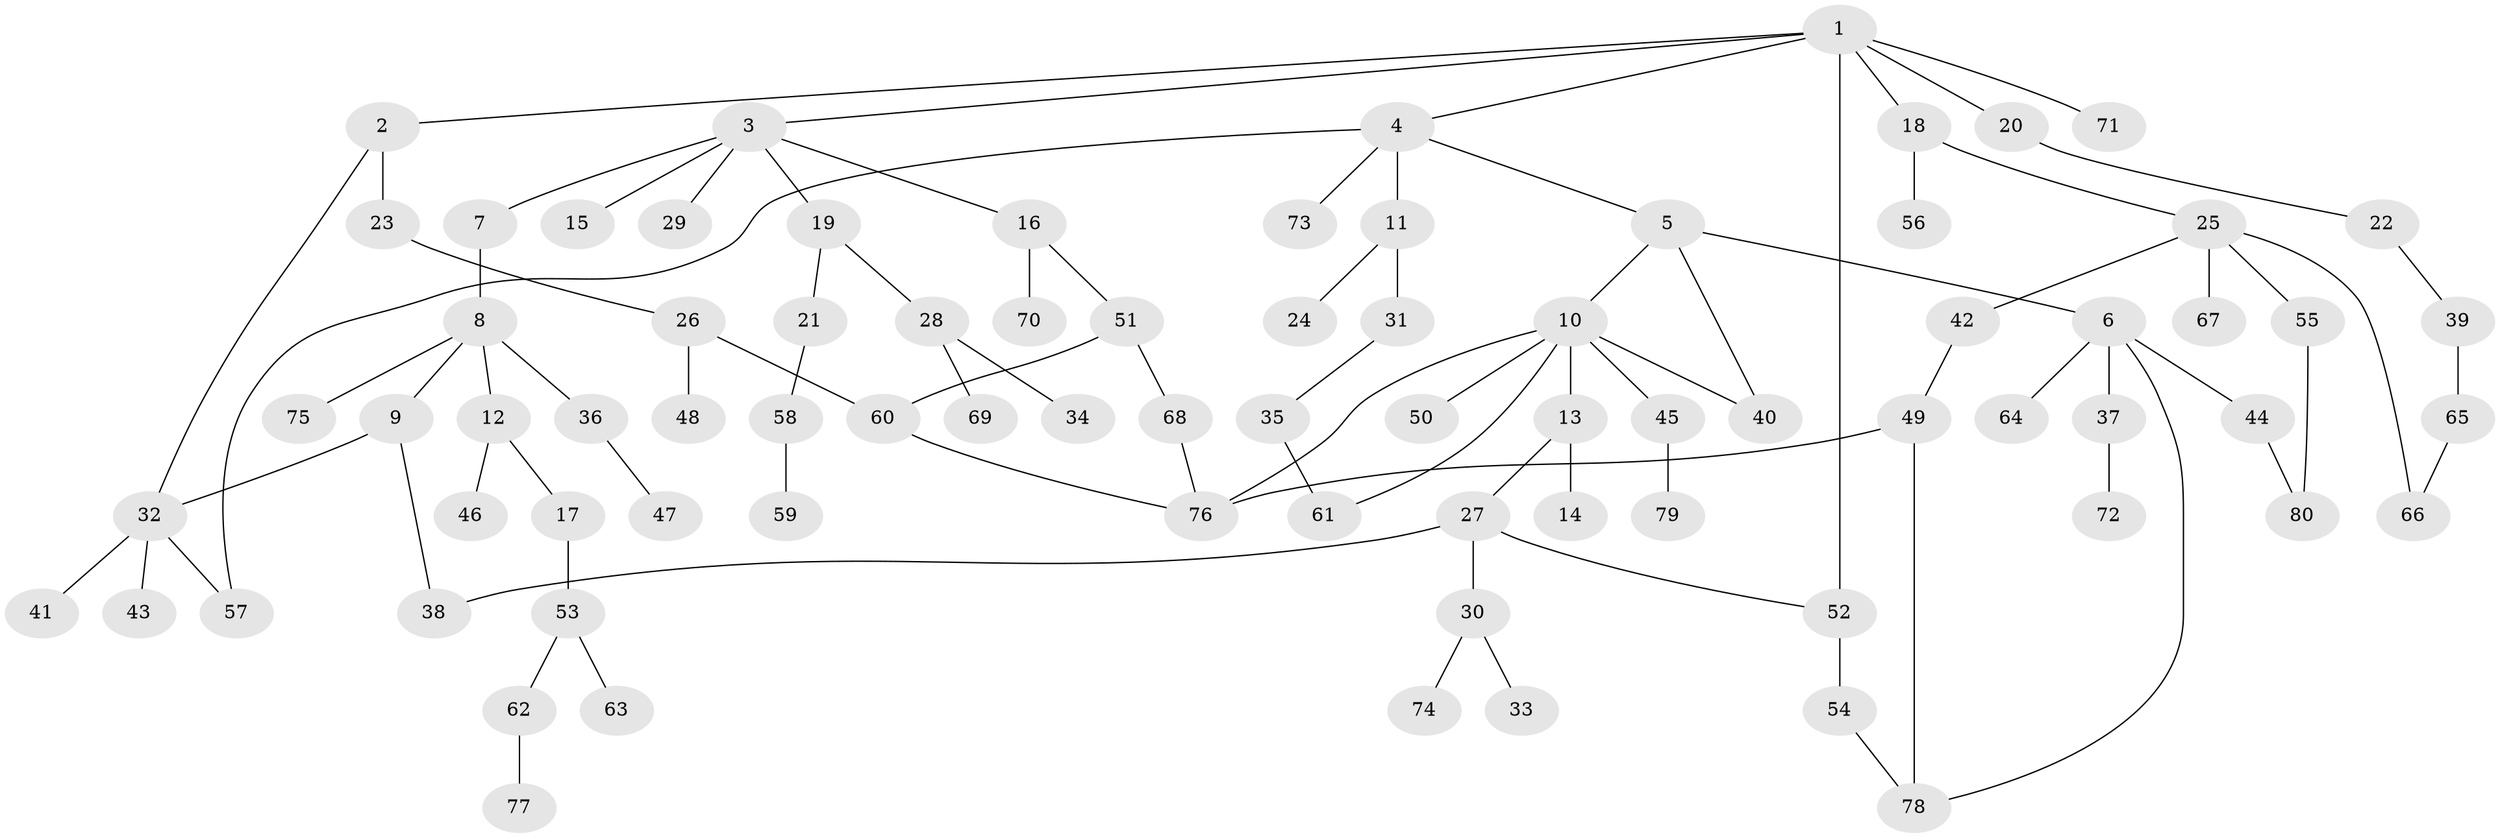 // coarse degree distribution, {11: 0.019230769230769232, 3: 0.19230769230769232, 4: 0.11538461538461539, 5: 0.038461538461538464, 2: 0.28846153846153844, 6: 0.019230769230769232, 1: 0.3269230769230769}
// Generated by graph-tools (version 1.1) at 2025/23/03/03/25 07:23:34]
// undirected, 80 vertices, 93 edges
graph export_dot {
graph [start="1"]
  node [color=gray90,style=filled];
  1;
  2;
  3;
  4;
  5;
  6;
  7;
  8;
  9;
  10;
  11;
  12;
  13;
  14;
  15;
  16;
  17;
  18;
  19;
  20;
  21;
  22;
  23;
  24;
  25;
  26;
  27;
  28;
  29;
  30;
  31;
  32;
  33;
  34;
  35;
  36;
  37;
  38;
  39;
  40;
  41;
  42;
  43;
  44;
  45;
  46;
  47;
  48;
  49;
  50;
  51;
  52;
  53;
  54;
  55;
  56;
  57;
  58;
  59;
  60;
  61;
  62;
  63;
  64;
  65;
  66;
  67;
  68;
  69;
  70;
  71;
  72;
  73;
  74;
  75;
  76;
  77;
  78;
  79;
  80;
  1 -- 2;
  1 -- 3;
  1 -- 4;
  1 -- 18;
  1 -- 20;
  1 -- 71;
  1 -- 52;
  2 -- 23;
  2 -- 32;
  3 -- 7;
  3 -- 15;
  3 -- 16;
  3 -- 19;
  3 -- 29;
  4 -- 5;
  4 -- 11;
  4 -- 57;
  4 -- 73;
  5 -- 6;
  5 -- 10;
  5 -- 40;
  6 -- 37;
  6 -- 44;
  6 -- 64;
  6 -- 78;
  7 -- 8;
  8 -- 9;
  8 -- 12;
  8 -- 36;
  8 -- 75;
  9 -- 38;
  9 -- 32;
  10 -- 13;
  10 -- 40;
  10 -- 45;
  10 -- 50;
  10 -- 61;
  10 -- 76;
  11 -- 24;
  11 -- 31;
  12 -- 17;
  12 -- 46;
  13 -- 14;
  13 -- 27;
  16 -- 51;
  16 -- 70;
  17 -- 53;
  18 -- 25;
  18 -- 56;
  19 -- 21;
  19 -- 28;
  20 -- 22;
  21 -- 58;
  22 -- 39;
  23 -- 26;
  25 -- 42;
  25 -- 55;
  25 -- 67;
  25 -- 66;
  26 -- 48;
  26 -- 60;
  27 -- 30;
  27 -- 52;
  27 -- 38;
  28 -- 34;
  28 -- 69;
  30 -- 33;
  30 -- 74;
  31 -- 35;
  32 -- 41;
  32 -- 43;
  32 -- 57;
  35 -- 61;
  36 -- 47;
  37 -- 72;
  39 -- 65;
  42 -- 49;
  44 -- 80;
  45 -- 79;
  49 -- 78;
  49 -- 76;
  51 -- 60;
  51 -- 68;
  52 -- 54;
  53 -- 62;
  53 -- 63;
  54 -- 78;
  55 -- 80;
  58 -- 59;
  60 -- 76;
  62 -- 77;
  65 -- 66;
  68 -- 76;
}
